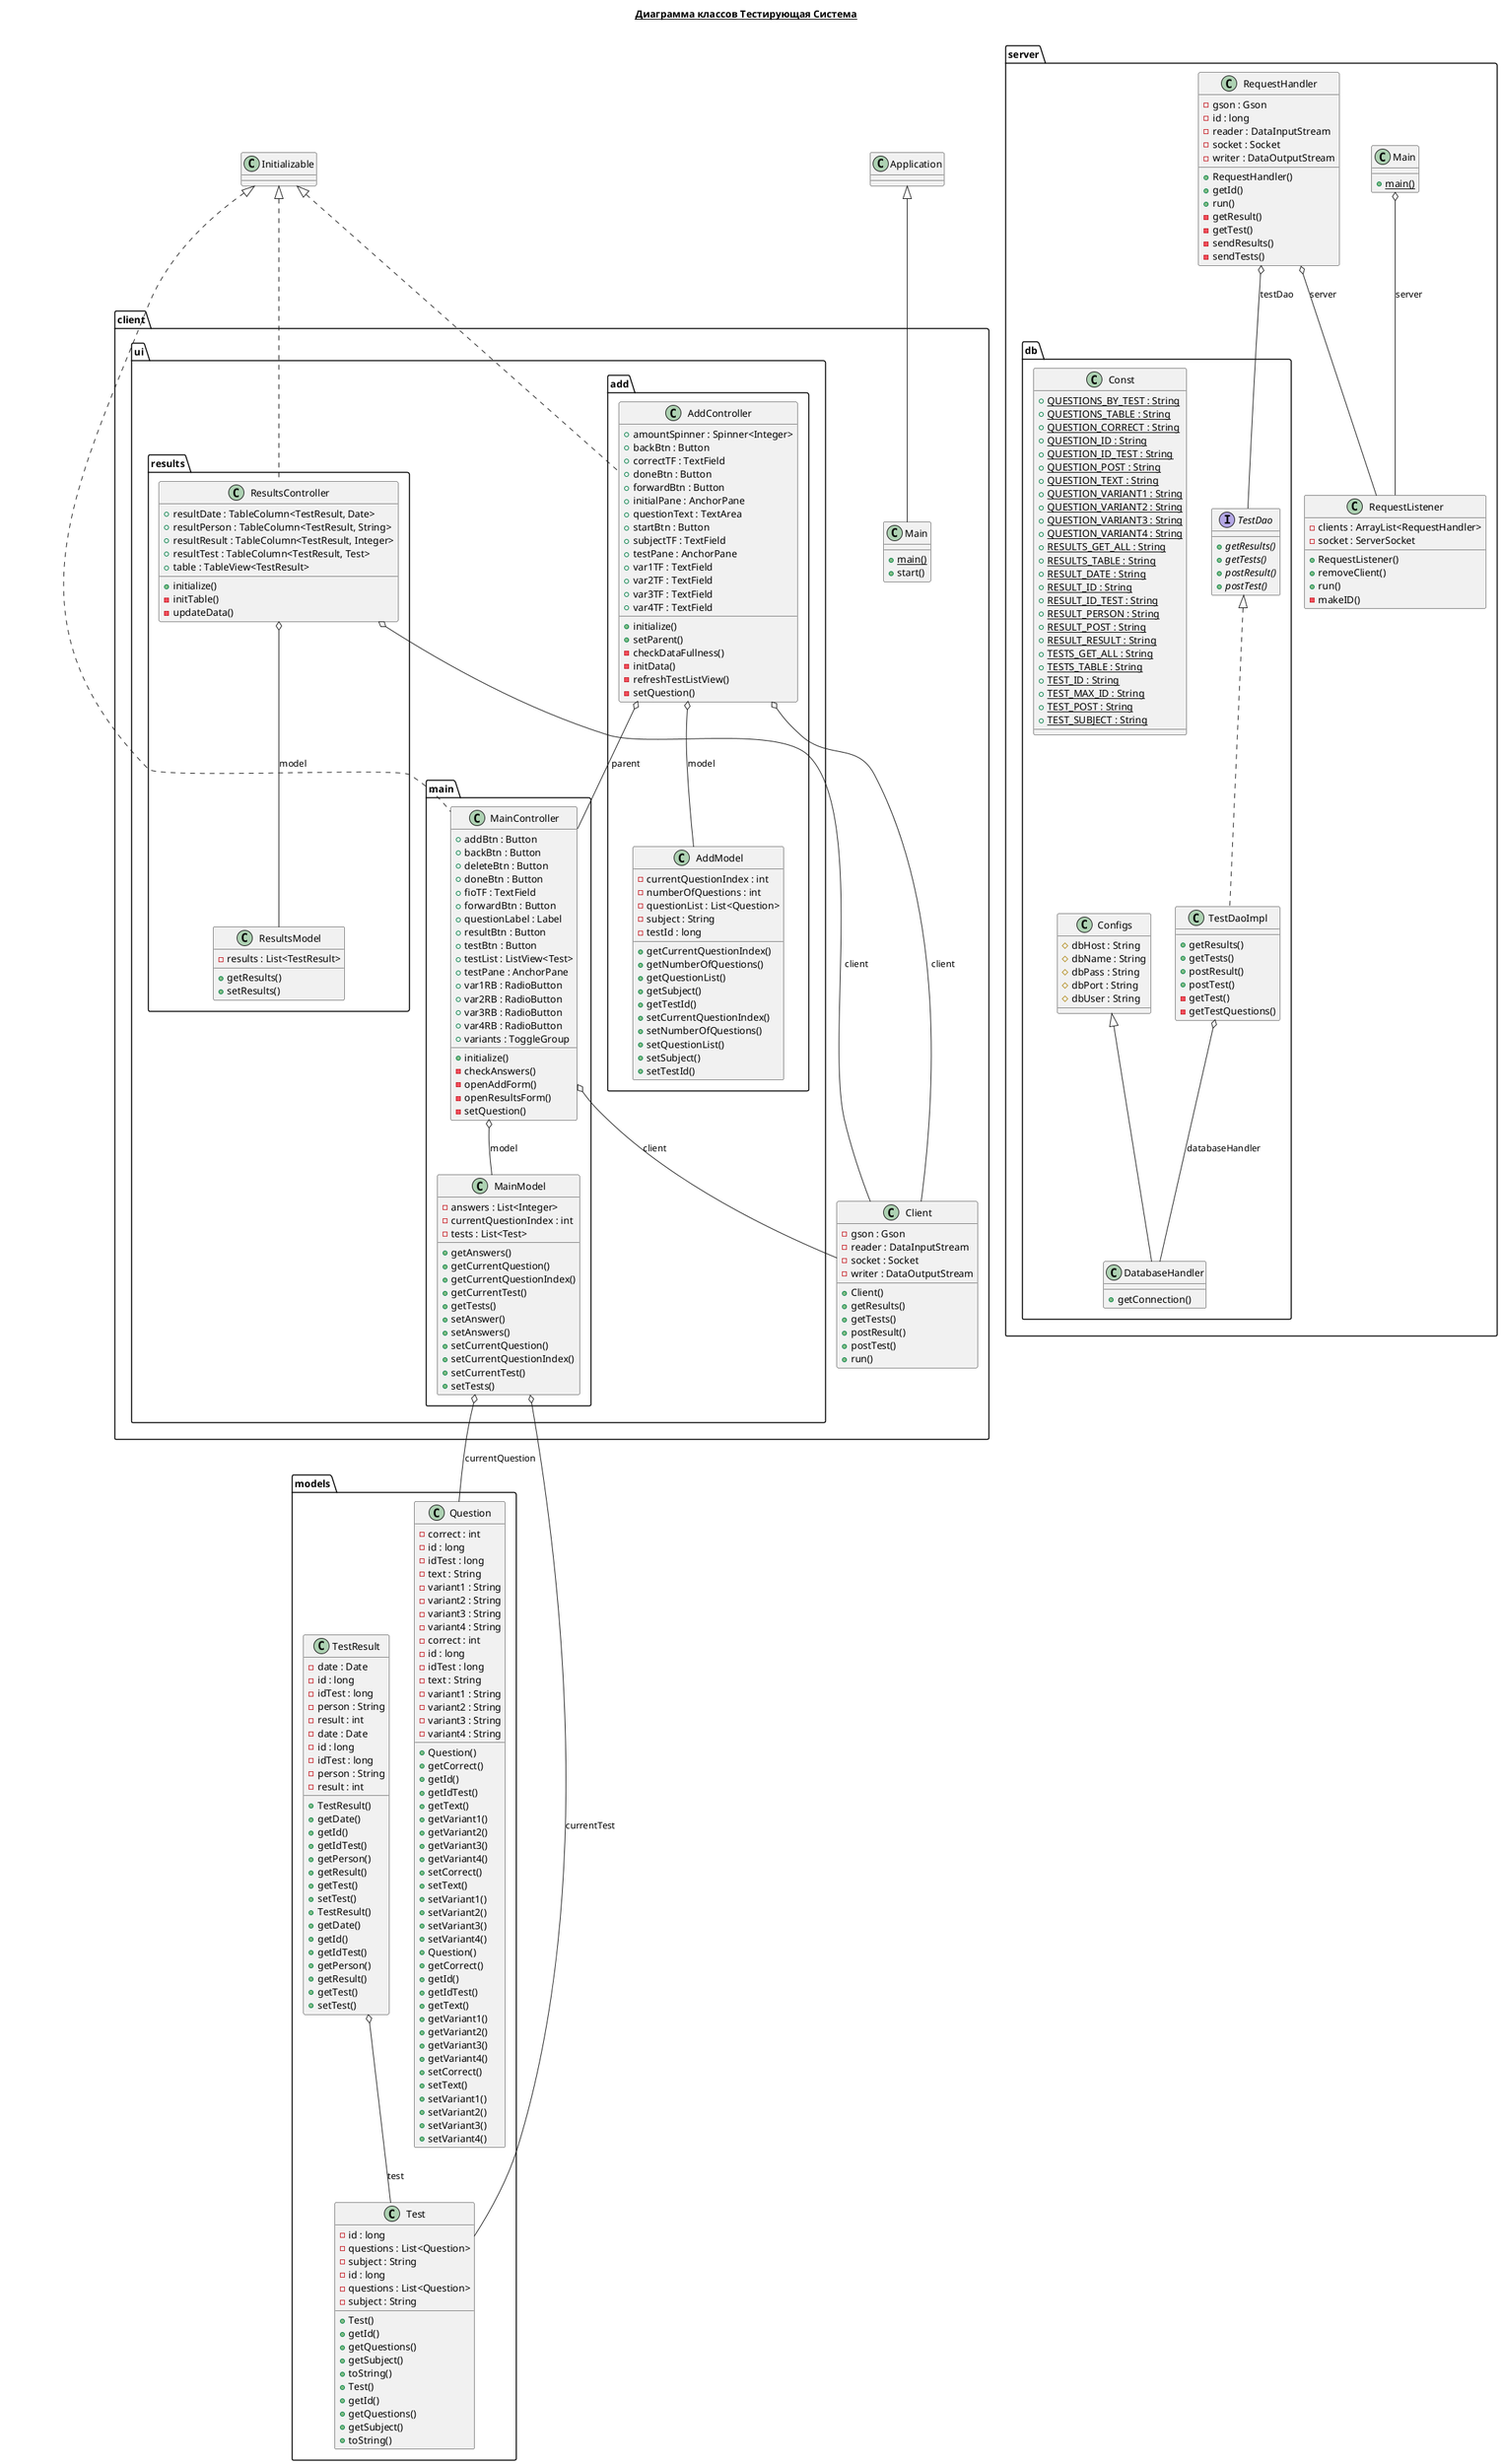 @startuml

title __Диаграмма классов Тестирующая Система__\n

  namespace server {
      class server.Main {
          {static} + main()
      }
      class server.RequestHandler {
              - gson : Gson
              - id : long
              - reader : DataInputStream
              - socket : Socket
              - writer : DataOutputStream
              + RequestHandler()
              + getId()
              + run()
              - getResult()
              - getTest()
              - sendResults()
              - sendTests()
      }
      class server.RequestListener {
              - clients : ArrayList<RequestHandler>
              - socket : ServerSocket
              + RequestListener()
              + removeClient()
              + run()
              - makeID()
      }
      namespace db {
        class server.db.Configs {
                # dbHost : String
                # dbName : String
                # dbPass : String
                # dbPort : String
                # dbUser : String
        }
        class server.db.Const {
                  {static} + QUESTIONS_BY_TEST : String
                  {static} + QUESTIONS_TABLE : String
                  {static} + QUESTION_CORRECT : String
                  {static} + QUESTION_ID : String
                  {static} + QUESTION_ID_TEST : String
                  {static} + QUESTION_POST : String
                  {static} + QUESTION_TEXT : String
                  {static} + QUESTION_VARIANT1 : String
                  {static} + QUESTION_VARIANT2 : String
                  {static} + QUESTION_VARIANT3 : String
                  {static} + QUESTION_VARIANT4 : String
                  {static} + RESULTS_GET_ALL : String
                  {static} + RESULTS_TABLE : String
                  {static} + RESULT_DATE : String
                  {static} + RESULT_ID : String
                  {static} + RESULT_ID_TEST : String
                  {static} + RESULT_PERSON : String
                  {static} + RESULT_POST : String
                  {static} + RESULT_RESULT : String
                  {static} + TESTS_GET_ALL : String
                  {static} + TESTS_TABLE : String
                  {static} + TEST_ID : String
                  {static} + TEST_MAX_ID : String
                  {static} + TEST_POST : String
                  {static} + TEST_SUBJECT : String
        }
        class server.db.DatabaseHandler {
          + getConnection()
        }
        interface server.db.TestDao {
                  {abstract} + getResults()
                  {abstract} + getTests()
                  {abstract} + postResult()
                  {abstract} + postTest()
        }
        class server.db.TestDaoImpl {
                  + getResults()
                  + getTests()
                  + postResult()
                  + postTest()
                  - getTest()
                  - getTestQuestions()
        }
      }
    }

    namespace client {
        class client.Main {
          {static} + main()
          + start()
        }
        class client.Client {
          - gson : Gson
          - reader : DataInputStream
          - socket : Socket
          - writer : DataOutputStream
          + Client()
          + getResults()
          + getTests()
          + postResult()
          + postTest()
          + run()
        }
        namespace ui {
          namespace add {
            class client.ui.add.AddController {
              + amountSpinner : Spinner<Integer>
              + backBtn : Button
              + correctTF : TextField
              + doneBtn : Button
              + forwardBtn : Button
              + initialPane : AnchorPane
              + questionText : TextArea
              + startBtn : Button
              + subjectTF : TextField
              + testPane : AnchorPane
              + var1TF : TextField
              + var2TF : TextField
              + var3TF : TextField
              + var4TF : TextField
              + initialize()
              + setParent()
              - checkDataFullness()
              - initData()
              - refreshTestListView()
              - setQuestion()
            }
            class client.ui.add.AddModel {
              - currentQuestionIndex : int
              - numberOfQuestions : int
              - questionList : List<Question>
              - subject : String
              - testId : long
              + getCurrentQuestionIndex()
              + getNumberOfQuestions()
              + getQuestionList()
              + getSubject()
              + getTestId()
              + setCurrentQuestionIndex()
              + setNumberOfQuestions()
              + setQuestionList()
              + setSubject()
              + setTestId()
            }
          }
          namespace main {
            class client.ui.main.MainController {
                + addBtn : Button
                + backBtn : Button
                + deleteBtn : Button
                + doneBtn : Button
                + fioTF : TextField
                + forwardBtn : Button
                + questionLabel : Label
                + resultBtn : Button
                + testBtn : Button
                + testList : ListView<Test>
                + testPane : AnchorPane
                + var1RB : RadioButton
                + var2RB : RadioButton
                + var3RB : RadioButton
                + var4RB : RadioButton
                + variants : ToggleGroup
                + initialize()
                - checkAnswers()
                - openAddForm()
                - openResultsForm()
                - setQuestion()
            }
            class client.ui.main.MainModel {
                - answers : List<Integer>
                - currentQuestionIndex : int
                - tests : List<Test>
                + getAnswers()
                + getCurrentQuestion()
                + getCurrentQuestionIndex()
                + getCurrentTest()
                + getTests()
                + setAnswer()
                + setAnswers()
                + setCurrentQuestion()
                + setCurrentQuestionIndex()
                + setCurrentTest()
                + setTests()
            }
          }
          namespace results {
            class client.ui.results.ResultsController {
                + resultDate : TableColumn<TestResult, Date>
                + resultPerson : TableColumn<TestResult, String>
                + resultResult : TableColumn<TestResult, Integer>
                + resultTest : TableColumn<TestResult, Test>
                + table : TableView<TestResult>
                + initialize()
                - initTable()
                - updateData()
            }
            class client.ui.results.ResultsModel {
                      - results : List<TestResult>
                      + getResults()
                      + setResults()
            }
          }
        }
      }
      namespace models {
        class models.Question {
                - correct : int
                - id : long
                - idTest : long
                - text : String
                - variant1 : String
                - variant2 : String
                - variant3 : String
                - variant4 : String
                + Question()
                + getCorrect()
                + getId()
                + getIdTest()
                + getText()
                + getVariant1()
                + getVariant2()
                + getVariant3()
                + getVariant4()
                + setCorrect()
                + setText()
                + setVariant1()
                + setVariant2()
                + setVariant3()
                + setVariant4()
        }
        class models.Test {
                - id : long
                - questions : List<Question>
                - subject : String
                + Test()
                + getId()
                + getQuestions()
                + getSubject()
                + toString()
        }
        class models.TestResult {
                - date : Date
                - id : long
                - idTest : long
                - person : String
                - result : int
                + TestResult()
                + getDate()
                + getId()
                + getIdTest()
                + getPerson()
                + getResult()
                + getTest()
                + setTest()
        }
      }

    namespace models {
          class models.Question {
                  - correct : int
                  - id : long
                  - idTest : long
                  - text : String
                  - variant1 : String
                  - variant2 : String
                  - variant3 : String
                  - variant4 : String
                  + Question()
                  + getCorrect()
                  + getId()
                  + getIdTest()
                  + getText()
                  + getVariant1()
                  + getVariant2()
                  + getVariant3()
                  + getVariant4()
                  + setCorrect()
                  + setText()
                  + setVariant1()
                  + setVariant2()
                  + setVariant3()
                  + setVariant4()
          }
          class models.Test {
                  - id : long
                  - questions : List<Question>
                  - subject : String
                  + Test()
                  + getId()
                  + getQuestions()
                  + getSubject()
                  + toString()
          }
          class models.TestResult {
                  - date : Date
                  - id : long
                  - idTest : long
                  - person : String
                  - result : int
                  + TestResult()
                  + getDate()
                  + getId()
                  + getIdTest()
                  + getPerson()
                  + getResult()
                  + getTest()
                  + setTest()
          }
    }

    client.Main -up-|> Application
    client.ui.add.AddController .up.|> Initializable
    client.ui.main.MainController .up.|> Initializable
    client.ui.results.ResultsController .up.|> Initializable
    client.ui.add.AddController o-- client.Client : client
    client.ui.main.MainController o-- client.Client : client
    client.ui.add.AddController o-- client.ui.add.AddModel : model
    client.ui.add.AddController o-- client.ui.main.MainController : parent
    client.ui.main.MainController o-- client.ui.main.MainModel : model
    client.ui.main.MainModel o-- models.Question : currentQuestion
    client.ui.main.MainModel o-- models.Test : currentTest
    client.ui.results.ResultsController o-- client.Client : client
    client.ui.results.ResultsController o-- client.ui.results.ResultsModel : model
    models.TestResult o-- models.Test : test
    server.Main  o-- server.RequestListener : server
    server.RequestHandler o-- server.RequestListener : server
    server.RequestHandler o-- server.db.TestDao : testDao
    server.db.DatabaseHandler -up-|> server.db.Configs
    server.db.TestDaoImpl .up.|> server.db.TestDao
    server.db.TestDaoImpl o-- server.db.DatabaseHandler : databaseHandler

@enduml
